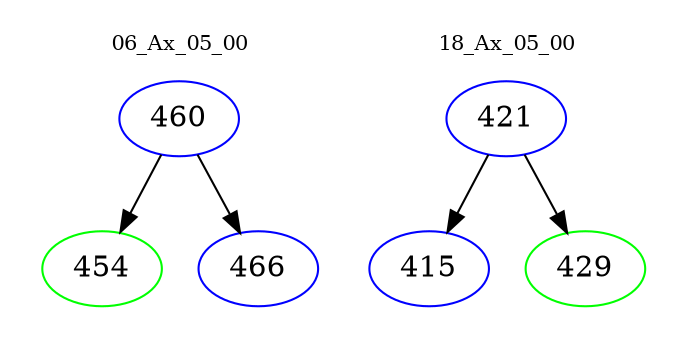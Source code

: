 digraph{
subgraph cluster_0 {
color = white
label = "06_Ax_05_00";
fontsize=10;
T0_460 [label="460", color="blue"]
T0_460 -> T0_454 [color="black"]
T0_454 [label="454", color="green"]
T0_460 -> T0_466 [color="black"]
T0_466 [label="466", color="blue"]
}
subgraph cluster_1 {
color = white
label = "18_Ax_05_00";
fontsize=10;
T1_421 [label="421", color="blue"]
T1_421 -> T1_415 [color="black"]
T1_415 [label="415", color="blue"]
T1_421 -> T1_429 [color="black"]
T1_429 [label="429", color="green"]
}
}
